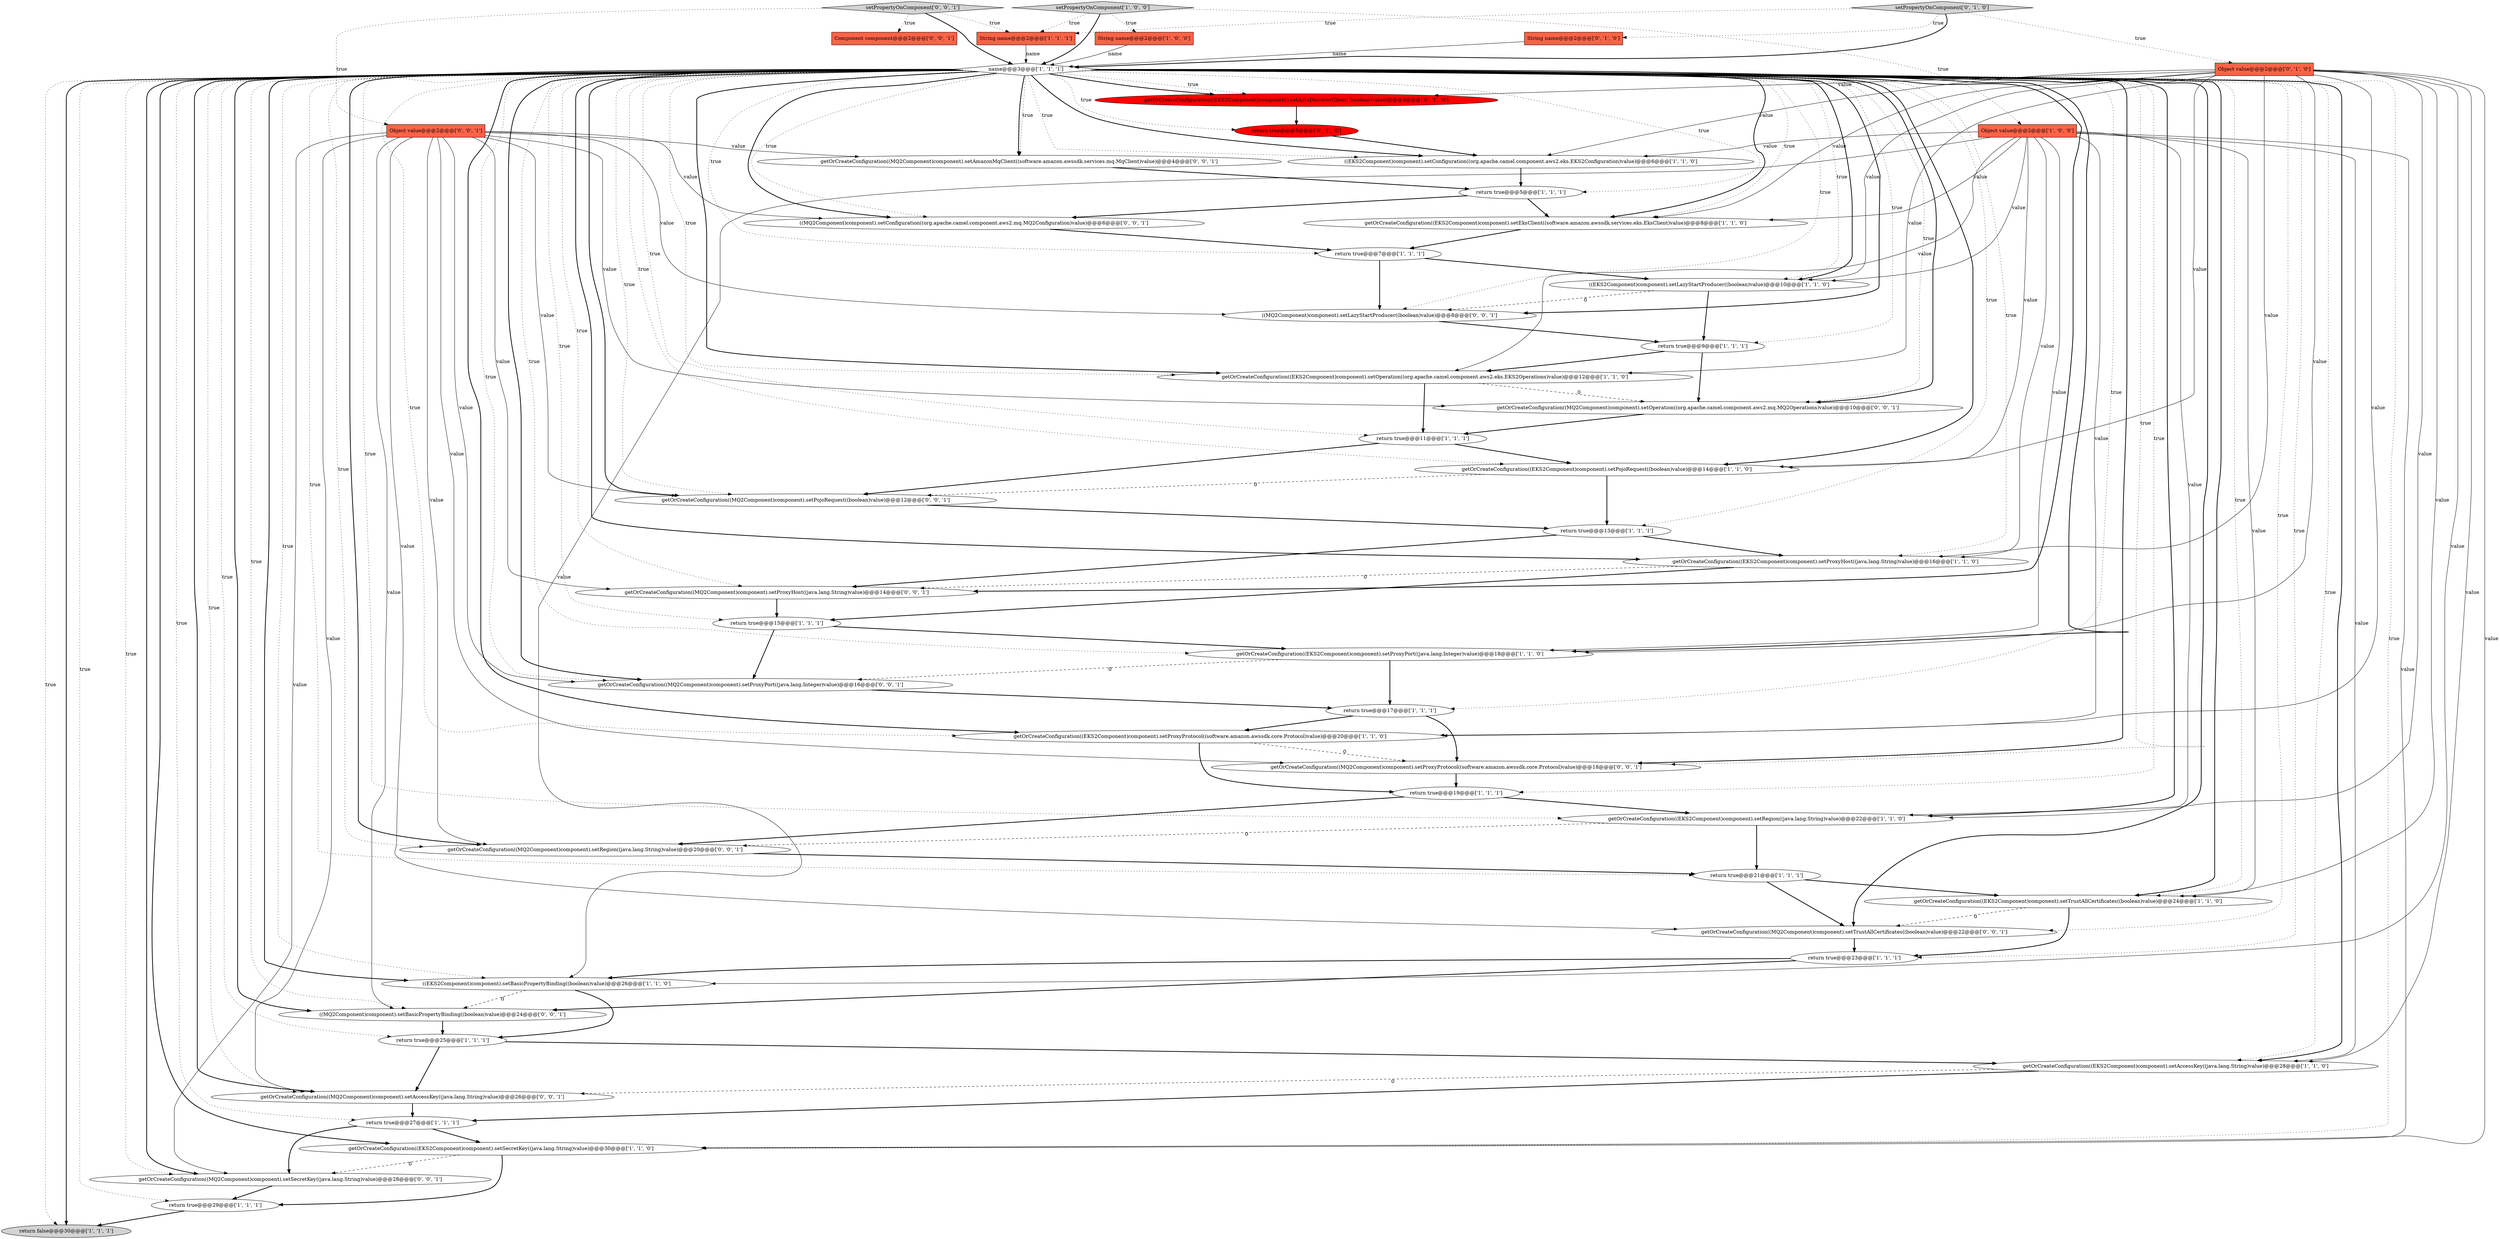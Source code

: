 digraph {
11 [style = filled, label = "name@@@3@@@['1', '1', '1']", fillcolor = white, shape = diamond image = "AAA0AAABBB1BBB"];
27 [style = filled, label = "getOrCreateConfiguration((EKS2Component)component).setOperation((org.apache.camel.component.aws2.eks.EKS2Operations)value)@@@12@@@['1', '1', '0']", fillcolor = white, shape = ellipse image = "AAA0AAABBB1BBB"];
48 [style = filled, label = "getOrCreateConfiguration((MQ2Component)component).setTrustAllCertificates((boolean)value)@@@22@@@['0', '0', '1']", fillcolor = white, shape = ellipse image = "AAA0AAABBB3BBB"];
7 [style = filled, label = "getOrCreateConfiguration((EKS2Component)component).setAccessKey((java.lang.String)value)@@@28@@@['1', '1', '0']", fillcolor = white, shape = ellipse image = "AAA0AAABBB1BBB"];
22 [style = filled, label = "return true@@@11@@@['1', '1', '1']", fillcolor = white, shape = ellipse image = "AAA0AAABBB1BBB"];
25 [style = filled, label = "return true@@@5@@@['1', '1', '1']", fillcolor = white, shape = ellipse image = "AAA0AAABBB1BBB"];
18 [style = filled, label = "return true@@@29@@@['1', '1', '1']", fillcolor = white, shape = ellipse image = "AAA0AAABBB1BBB"];
6 [style = filled, label = "getOrCreateConfiguration((EKS2Component)component).setProxyProtocol((software.amazon.awssdk.core.Protocol)value)@@@20@@@['1', '1', '0']", fillcolor = white, shape = ellipse image = "AAA0AAABBB1BBB"];
17 [style = filled, label = "getOrCreateConfiguration((EKS2Component)component).setEksClient((software.amazon.awssdk.services.eks.EksClient)value)@@@8@@@['1', '1', '0']", fillcolor = white, shape = ellipse image = "AAA0AAABBB1BBB"];
2 [style = filled, label = "return true@@@25@@@['1', '1', '1']", fillcolor = white, shape = ellipse image = "AAA0AAABBB1BBB"];
5 [style = filled, label = "((EKS2Component)component).setLazyStartProducer((boolean)value)@@@10@@@['1', '1', '0']", fillcolor = white, shape = ellipse image = "AAA0AAABBB1BBB"];
0 [style = filled, label = "String name@@@2@@@['1', '0', '0']", fillcolor = tomato, shape = box image = "AAA0AAABBB1BBB"];
40 [style = filled, label = "getOrCreateConfiguration((MQ2Component)component).setAmazonMqClient((software.amazon.awssdk.services.mq.MqClient)value)@@@4@@@['0', '0', '1']", fillcolor = white, shape = ellipse image = "AAA0AAABBB3BBB"];
12 [style = filled, label = "getOrCreateConfiguration((EKS2Component)component).setProxyPort((java.lang.Integer)value)@@@18@@@['1', '1', '0']", fillcolor = white, shape = ellipse image = "AAA0AAABBB1BBB"];
41 [style = filled, label = "Component component@@@2@@@['0', '0', '1']", fillcolor = tomato, shape = box image = "AAA0AAABBB3BBB"];
8 [style = filled, label = "return true@@@9@@@['1', '1', '1']", fillcolor = white, shape = ellipse image = "AAA0AAABBB1BBB"];
33 [style = filled, label = "return true@@@5@@@['0', '1', '0']", fillcolor = red, shape = ellipse image = "AAA1AAABBB2BBB"];
34 [style = filled, label = "getOrCreateConfiguration((EKS2Component)component).setAutoDiscoverClient((boolean)value)@@@4@@@['0', '1', '0']", fillcolor = red, shape = ellipse image = "AAA1AAABBB2BBB"];
47 [style = filled, label = "setPropertyOnComponent['0', '0', '1']", fillcolor = lightgray, shape = diamond image = "AAA0AAABBB3BBB"];
46 [style = filled, label = "getOrCreateConfiguration((MQ2Component)component).setPojoRequest((boolean)value)@@@12@@@['0', '0', '1']", fillcolor = white, shape = ellipse image = "AAA0AAABBB3BBB"];
16 [style = filled, label = "getOrCreateConfiguration((EKS2Component)component).setTrustAllCertificates((boolean)value)@@@24@@@['1', '1', '0']", fillcolor = white, shape = ellipse image = "AAA0AAABBB1BBB"];
50 [style = filled, label = "((MQ2Component)component).setBasicPropertyBinding((boolean)value)@@@24@@@['0', '0', '1']", fillcolor = white, shape = ellipse image = "AAA0AAABBB3BBB"];
13 [style = filled, label = "return true@@@7@@@['1', '1', '1']", fillcolor = white, shape = ellipse image = "AAA0AAABBB1BBB"];
36 [style = filled, label = "String name@@@2@@@['0', '1', '0']", fillcolor = tomato, shape = box image = "AAA0AAABBB2BBB"];
15 [style = filled, label = "return true@@@21@@@['1', '1', '1']", fillcolor = white, shape = ellipse image = "AAA0AAABBB1BBB"];
49 [style = filled, label = "getOrCreateConfiguration((MQ2Component)component).setAccessKey((java.lang.String)value)@@@26@@@['0', '0', '1']", fillcolor = white, shape = ellipse image = "AAA0AAABBB3BBB"];
45 [style = filled, label = "Object value@@@2@@@['0', '0', '1']", fillcolor = tomato, shape = box image = "AAA0AAABBB3BBB"];
51 [style = filled, label = "getOrCreateConfiguration((MQ2Component)component).setSecretKey((java.lang.String)value)@@@28@@@['0', '0', '1']", fillcolor = white, shape = ellipse image = "AAA0AAABBB3BBB"];
1 [style = filled, label = "return false@@@30@@@['1', '1', '1']", fillcolor = lightgray, shape = ellipse image = "AAA0AAABBB1BBB"];
44 [style = filled, label = "((MQ2Component)component).setLazyStartProducer((boolean)value)@@@8@@@['0', '0', '1']", fillcolor = white, shape = ellipse image = "AAA0AAABBB3BBB"];
14 [style = filled, label = "return true@@@13@@@['1', '1', '1']", fillcolor = white, shape = ellipse image = "AAA0AAABBB1BBB"];
24 [style = filled, label = "Object value@@@2@@@['1', '0', '0']", fillcolor = tomato, shape = box image = "AAA0AAABBB1BBB"];
42 [style = filled, label = "getOrCreateConfiguration((MQ2Component)component).setProxyProtocol((software.amazon.awssdk.core.Protocol)value)@@@18@@@['0', '0', '1']", fillcolor = white, shape = ellipse image = "AAA0AAABBB3BBB"];
26 [style = filled, label = "String name@@@2@@@['1', '1', '1']", fillcolor = tomato, shape = box image = "AAA0AAABBB1BBB"];
38 [style = filled, label = "getOrCreateConfiguration((MQ2Component)component).setProxyPort((java.lang.Integer)value)@@@16@@@['0', '0', '1']", fillcolor = white, shape = ellipse image = "AAA0AAABBB3BBB"];
37 [style = filled, label = "getOrCreateConfiguration((MQ2Component)component).setProxyHost((java.lang.String)value)@@@14@@@['0', '0', '1']", fillcolor = white, shape = ellipse image = "AAA0AAABBB3BBB"];
43 [style = filled, label = "((MQ2Component)component).setConfiguration((org.apache.camel.component.aws2.mq.MQ2Configuration)value)@@@6@@@['0', '0', '1']", fillcolor = white, shape = ellipse image = "AAA0AAABBB3BBB"];
32 [style = filled, label = "Object value@@@2@@@['0', '1', '0']", fillcolor = tomato, shape = box image = "AAA0AAABBB2BBB"];
19 [style = filled, label = "return true@@@27@@@['1', '1', '1']", fillcolor = white, shape = ellipse image = "AAA0AAABBB1BBB"];
4 [style = filled, label = "return true@@@19@@@['1', '1', '1']", fillcolor = white, shape = ellipse image = "AAA0AAABBB1BBB"];
52 [style = filled, label = "getOrCreateConfiguration((MQ2Component)component).setOperation((org.apache.camel.component.aws2.mq.MQ2Operations)value)@@@10@@@['0', '0', '1']", fillcolor = white, shape = ellipse image = "AAA0AAABBB3BBB"];
10 [style = filled, label = "return true@@@17@@@['1', '1', '1']", fillcolor = white, shape = ellipse image = "AAA0AAABBB1BBB"];
31 [style = filled, label = "return true@@@15@@@['1', '1', '1']", fillcolor = white, shape = ellipse image = "AAA0AAABBB1BBB"];
20 [style = filled, label = "((EKS2Component)component).setConfiguration((org.apache.camel.component.aws2.eks.EKS2Configuration)value)@@@6@@@['1', '1', '0']", fillcolor = white, shape = ellipse image = "AAA0AAABBB1BBB"];
23 [style = filled, label = "setPropertyOnComponent['1', '0', '0']", fillcolor = lightgray, shape = diamond image = "AAA0AAABBB1BBB"];
28 [style = filled, label = "getOrCreateConfiguration((EKS2Component)component).setProxyHost((java.lang.String)value)@@@16@@@['1', '1', '0']", fillcolor = white, shape = ellipse image = "AAA0AAABBB1BBB"];
29 [style = filled, label = "return true@@@23@@@['1', '1', '1']", fillcolor = white, shape = ellipse image = "AAA0AAABBB1BBB"];
9 [style = filled, label = "((EKS2Component)component).setBasicPropertyBinding((boolean)value)@@@26@@@['1', '1', '0']", fillcolor = white, shape = ellipse image = "AAA0AAABBB1BBB"];
30 [style = filled, label = "getOrCreateConfiguration((EKS2Component)component).setSecretKey((java.lang.String)value)@@@30@@@['1', '1', '0']", fillcolor = white, shape = ellipse image = "AAA0AAABBB1BBB"];
21 [style = filled, label = "getOrCreateConfiguration((EKS2Component)component).setPojoRequest((boolean)value)@@@14@@@['1', '1', '0']", fillcolor = white, shape = ellipse image = "AAA0AAABBB1BBB"];
35 [style = filled, label = "setPropertyOnComponent['0', '1', '0']", fillcolor = lightgray, shape = diamond image = "AAA0AAABBB2BBB"];
39 [style = filled, label = "getOrCreateConfiguration((MQ2Component)component).setRegion((java.lang.String)value)@@@20@@@['0', '0', '1']", fillcolor = white, shape = ellipse image = "AAA0AAABBB3BBB"];
3 [style = filled, label = "getOrCreateConfiguration((EKS2Component)component).setRegion((java.lang.String)value)@@@22@@@['1', '1', '0']", fillcolor = white, shape = ellipse image = "AAA0AAABBB1BBB"];
11->52 [style = dotted, label="true"];
12->38 [style = dashed, label="0"];
32->20 [style = solid, label="value"];
44->8 [style = bold, label=""];
45->37 [style = solid, label="value"];
24->12 [style = solid, label="value"];
11->51 [style = dotted, label="true"];
48->29 [style = bold, label=""];
11->1 [style = dotted, label="true"];
11->12 [style = dotted, label="true"];
7->49 [style = dashed, label="0"];
40->25 [style = bold, label=""];
35->26 [style = dotted, label="true"];
11->40 [style = dotted, label="true"];
14->28 [style = bold, label=""];
25->43 [style = bold, label=""];
50->2 [style = bold, label=""];
24->16 [style = solid, label="value"];
0->11 [style = solid, label="name"];
24->30 [style = solid, label="value"];
11->46 [style = bold, label=""];
11->9 [style = bold, label=""];
11->44 [style = dotted, label="true"];
30->18 [style = bold, label=""];
45->43 [style = solid, label="value"];
24->17 [style = solid, label="value"];
32->3 [style = solid, label="value"];
45->42 [style = solid, label="value"];
47->11 [style = bold, label=""];
11->34 [style = dotted, label="true"];
45->48 [style = solid, label="value"];
11->2 [style = dotted, label="true"];
11->31 [style = dotted, label="true"];
12->10 [style = bold, label=""];
32->21 [style = solid, label="value"];
2->49 [style = bold, label=""];
37->31 [style = bold, label=""];
36->11 [style = solid, label="name"];
11->43 [style = dotted, label="true"];
9->50 [style = dashed, label="0"];
32->6 [style = solid, label="value"];
11->28 [style = dotted, label="true"];
24->9 [style = solid, label="value"];
11->8 [style = dotted, label="true"];
30->51 [style = dashed, label="0"];
11->15 [style = dotted, label="true"];
8->27 [style = bold, label=""];
45->40 [style = solid, label="value"];
11->46 [style = dotted, label="true"];
14->37 [style = bold, label=""];
11->7 [style = dotted, label="true"];
11->16 [style = bold, label=""];
11->33 [style = dotted, label="true"];
11->28 [style = bold, label=""];
4->3 [style = bold, label=""];
11->51 [style = bold, label=""];
45->51 [style = solid, label="value"];
22->46 [style = bold, label=""];
11->37 [style = dotted, label="true"];
24->21 [style = solid, label="value"];
32->12 [style = solid, label="value"];
11->48 [style = bold, label=""];
9->2 [style = bold, label=""];
11->10 [style = dotted, label="true"];
3->39 [style = dashed, label="0"];
11->44 [style = bold, label=""];
45->52 [style = solid, label="value"];
16->29 [style = bold, label=""];
34->33 [style = bold, label=""];
11->14 [style = dotted, label="true"];
11->37 [style = bold, label=""];
6->42 [style = dashed, label="0"];
11->5 [style = dotted, label="true"];
11->12 [style = bold, label=""];
11->43 [style = bold, label=""];
11->13 [style = dotted, label="true"];
20->25 [style = bold, label=""];
32->28 [style = solid, label="value"];
27->22 [style = bold, label=""];
32->16 [style = solid, label="value"];
11->39 [style = dotted, label="true"];
43->13 [style = bold, label=""];
6->4 [style = bold, label=""];
24->3 [style = solid, label="value"];
47->41 [style = dotted, label="true"];
45->38 [style = solid, label="value"];
16->48 [style = dashed, label="0"];
18->1 [style = bold, label=""];
24->27 [style = solid, label="value"];
51->18 [style = bold, label=""];
13->5 [style = bold, label=""];
11->16 [style = dotted, label="true"];
46->14 [style = bold, label=""];
11->17 [style = bold, label=""];
11->19 [style = dotted, label="true"];
32->17 [style = solid, label="value"];
23->24 [style = dotted, label="true"];
11->30 [style = bold, label=""];
11->38 [style = dotted, label="true"];
21->46 [style = dashed, label="0"];
11->30 [style = dotted, label="true"];
4->39 [style = bold, label=""];
28->31 [style = bold, label=""];
11->29 [style = dotted, label="true"];
11->21 [style = bold, label=""];
26->11 [style = solid, label="name"];
11->17 [style = dotted, label="true"];
11->9 [style = dotted, label="true"];
31->38 [style = bold, label=""];
11->4 [style = dotted, label="true"];
52->22 [style = bold, label=""];
25->17 [style = bold, label=""];
10->6 [style = bold, label=""];
32->30 [style = solid, label="value"];
31->12 [style = bold, label=""];
8->52 [style = bold, label=""];
11->49 [style = dotted, label="true"];
45->50 [style = solid, label="value"];
42->4 [style = bold, label=""];
11->20 [style = dotted, label="true"];
11->5 [style = bold, label=""];
45->49 [style = solid, label="value"];
11->27 [style = dotted, label="true"];
11->3 [style = bold, label=""];
29->50 [style = bold, label=""];
11->6 [style = dotted, label="true"];
45->39 [style = solid, label="value"];
49->19 [style = bold, label=""];
32->5 [style = solid, label="value"];
15->48 [style = bold, label=""];
11->50 [style = bold, label=""];
17->13 [style = bold, label=""];
23->11 [style = bold, label=""];
19->51 [style = bold, label=""];
11->3 [style = dotted, label="true"];
7->19 [style = bold, label=""];
11->49 [style = bold, label=""];
23->0 [style = dotted, label="true"];
45->44 [style = solid, label="value"];
21->14 [style = bold, label=""];
24->5 [style = solid, label="value"];
11->20 [style = bold, label=""];
5->8 [style = bold, label=""];
5->44 [style = dashed, label="0"];
39->15 [style = bold, label=""];
32->34 [style = solid, label="value"];
11->38 [style = bold, label=""];
33->20 [style = bold, label=""];
28->37 [style = dashed, label="0"];
24->20 [style = solid, label="value"];
11->1 [style = bold, label=""];
38->10 [style = bold, label=""];
35->36 [style = dotted, label="true"];
11->6 [style = bold, label=""];
29->9 [style = bold, label=""];
13->44 [style = bold, label=""];
24->7 [style = solid, label="value"];
47->45 [style = dotted, label="true"];
22->21 [style = bold, label=""];
24->28 [style = solid, label="value"];
11->48 [style = dotted, label="true"];
47->26 [style = dotted, label="true"];
3->15 [style = bold, label=""];
11->52 [style = bold, label=""];
11->42 [style = bold, label=""];
11->18 [style = dotted, label="true"];
15->16 [style = bold, label=""];
11->40 [style = bold, label=""];
11->22 [style = dotted, label="true"];
11->42 [style = dotted, label="true"];
11->50 [style = dotted, label="true"];
32->9 [style = solid, label="value"];
24->6 [style = solid, label="value"];
45->46 [style = solid, label="value"];
23->26 [style = dotted, label="true"];
11->34 [style = bold, label=""];
11->25 [style = dotted, label="true"];
10->42 [style = bold, label=""];
35->11 [style = bold, label=""];
11->39 [style = bold, label=""];
27->52 [style = dashed, label="0"];
11->21 [style = dotted, label="true"];
2->7 [style = bold, label=""];
32->27 [style = solid, label="value"];
32->7 [style = solid, label="value"];
11->7 [style = bold, label=""];
11->27 [style = bold, label=""];
19->30 [style = bold, label=""];
35->32 [style = dotted, label="true"];
}
